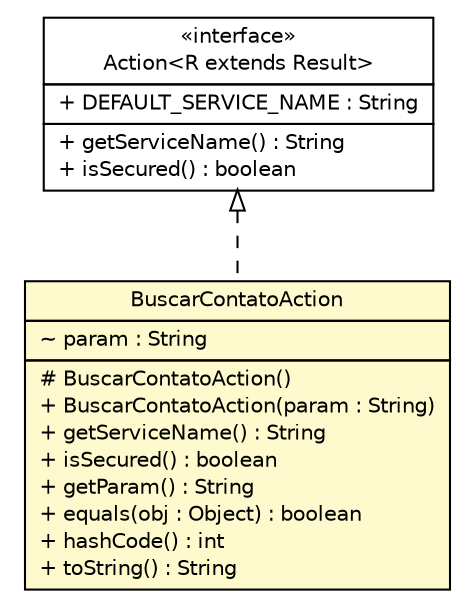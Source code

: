 #!/usr/local/bin/dot
#
# Class diagram 
# Generated by UMLGraph version 5.1 (http://www.umlgraph.org/)
#

digraph G {
	edge [fontname="Helvetica",fontsize=10,labelfontname="Helvetica",labelfontsize=10];
	node [fontname="Helvetica",fontsize=10,shape=plaintext];
	nodesep=0.25;
	ranksep=0.5;
	// br.net.meditec.shared.commands.BuscarContatoAction
	c2072 [label=<<table title="br.net.meditec.shared.commands.BuscarContatoAction" border="0" cellborder="1" cellspacing="0" cellpadding="2" port="p" bgcolor="lemonChiffon" href="./BuscarContatoAction.html">
		<tr><td><table border="0" cellspacing="0" cellpadding="1">
<tr><td align="center" balign="center"> BuscarContatoAction </td></tr>
		</table></td></tr>
		<tr><td><table border="0" cellspacing="0" cellpadding="1">
<tr><td align="left" balign="left"> ~ param : String </td></tr>
		</table></td></tr>
		<tr><td><table border="0" cellspacing="0" cellpadding="1">
<tr><td align="left" balign="left"> # BuscarContatoAction() </td></tr>
<tr><td align="left" balign="left"> + BuscarContatoAction(param : String) </td></tr>
<tr><td align="left" balign="left"> + getServiceName() : String </td></tr>
<tr><td align="left" balign="left"> + isSecured() : boolean </td></tr>
<tr><td align="left" balign="left"> + getParam() : String </td></tr>
<tr><td align="left" balign="left"> + equals(obj : Object) : boolean </td></tr>
<tr><td align="left" balign="left"> + hashCode() : int </td></tr>
<tr><td align="left" balign="left"> + toString() : String </td></tr>
		</table></td></tr>
		</table>>, fontname="Helvetica", fontcolor="black", fontsize=10.0];
	//br.net.meditec.shared.commands.BuscarContatoAction implements com.gwtplatform.dispatch.shared.Action<R extends com.gwtplatform.dispatch.shared.Result>
	c2139:p -> c2072:p [dir=back,arrowtail=empty,style=dashed];
	// com.gwtplatform.dispatch.shared.Action<R extends com.gwtplatform.dispatch.shared.Result>
	c2139 [label=<<table title="com.gwtplatform.dispatch.shared.Action" border="0" cellborder="1" cellspacing="0" cellpadding="2" port="p" href="http://java.sun.com/j2se/1.4.2/docs/api/com/gwtplatform/dispatch/shared/Action.html">
		<tr><td><table border="0" cellspacing="0" cellpadding="1">
<tr><td align="center" balign="center"> &#171;interface&#187; </td></tr>
<tr><td align="center" balign="center"> Action&lt;R extends Result&gt; </td></tr>
		</table></td></tr>
		<tr><td><table border="0" cellspacing="0" cellpadding="1">
<tr><td align="left" balign="left"> + DEFAULT_SERVICE_NAME : String </td></tr>
		</table></td></tr>
		<tr><td><table border="0" cellspacing="0" cellpadding="1">
<tr><td align="left" balign="left"> + getServiceName() : String </td></tr>
<tr><td align="left" balign="left"> + isSecured() : boolean </td></tr>
		</table></td></tr>
		</table>>, fontname="Helvetica", fontcolor="black", fontsize=10.0];
}

